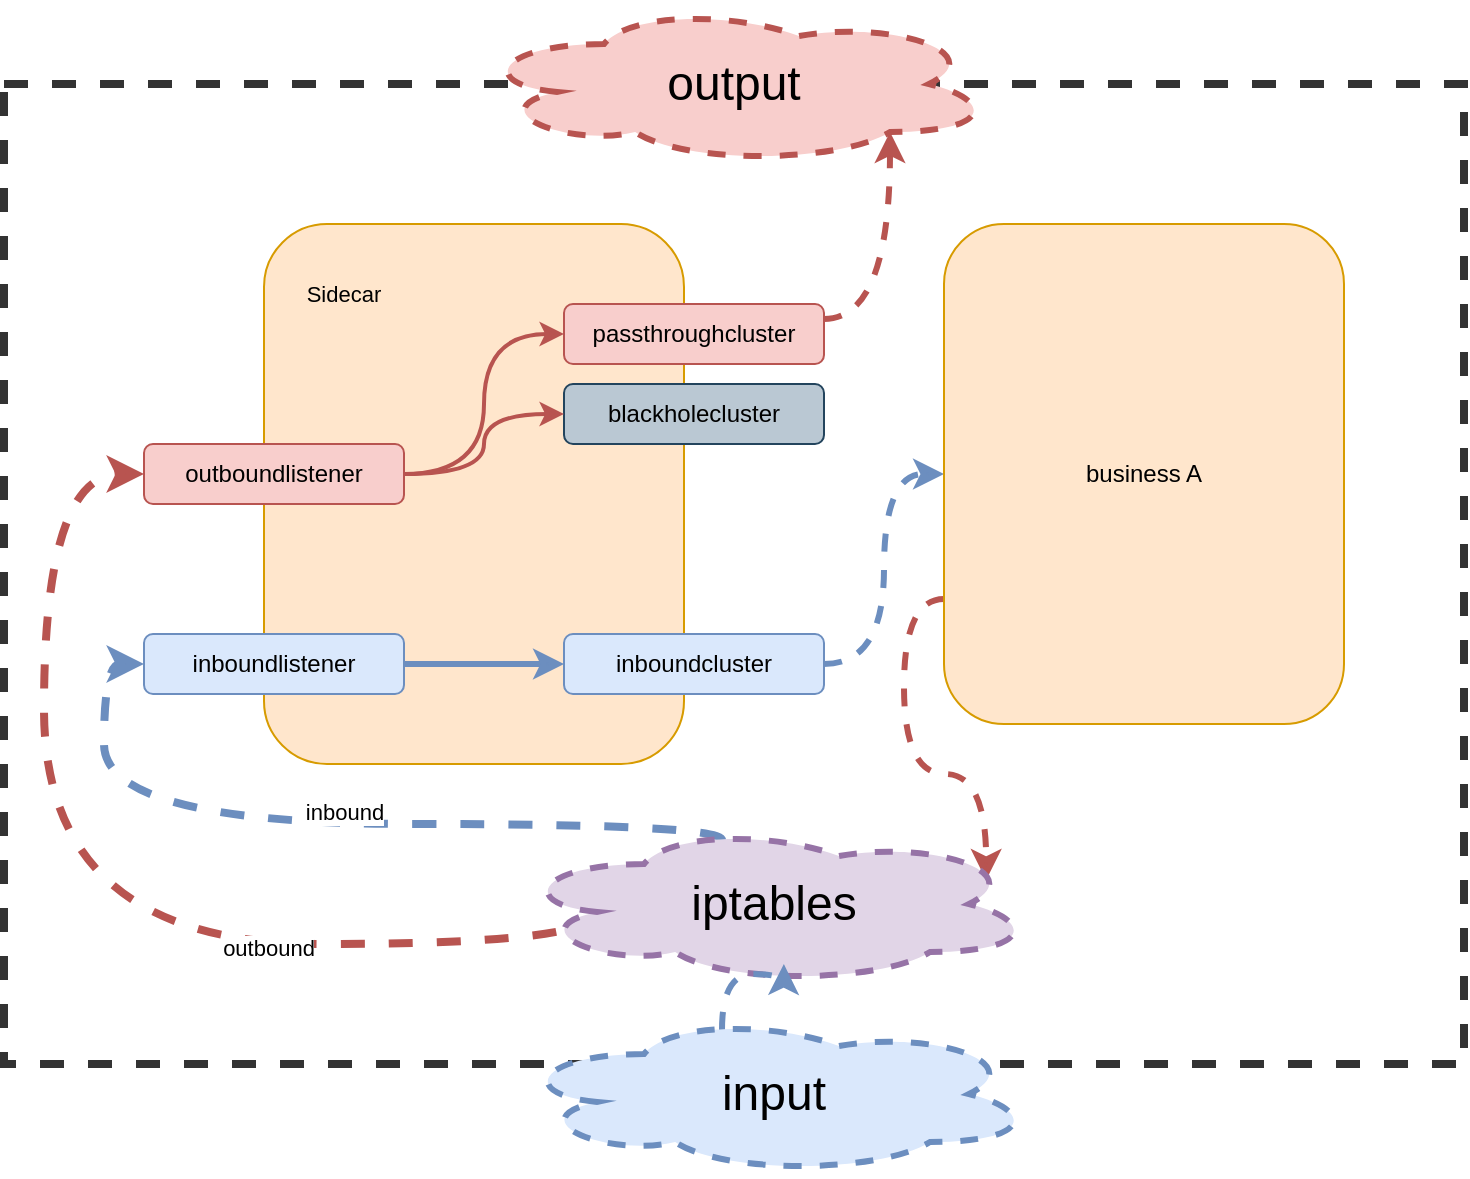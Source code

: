 <mxfile version="15.5.5" type="github">
  <diagram id="2kHhhC5C8ryi1PW7w4x3" name="第 1 页">
    <mxGraphModel dx="946" dy="1782" grid="1" gridSize="10" guides="1" tooltips="1" connect="1" arrows="1" fold="1" page="1" pageScale="1" pageWidth="827" pageHeight="1169" math="0" shadow="0">
      <root>
        <mxCell id="0" />
        <mxCell id="1" parent="0" />
        <mxCell id="oY1Nen4sBYmkMd0QGpDK-23" value="" style="rounded=0;whiteSpace=wrap;html=1;dashed=1;strokeWidth=4;strokeColor=#333333;" vertex="1" parent="1">
          <mxGeometry x="30" y="40" width="730" height="490" as="geometry" />
        </mxCell>
        <mxCell id="oY1Nen4sBYmkMd0QGpDK-11" value="" style="rounded=1;whiteSpace=wrap;html=1;fillColor=#ffe6cc;strokeColor=#d79b00;" vertex="1" parent="1">
          <mxGeometry x="160" y="110" width="210" height="270" as="geometry" />
        </mxCell>
        <mxCell id="oY1Nen4sBYmkMd0QGpDK-12" value="blackholecluster" style="rounded=1;whiteSpace=wrap;html=1;fillColor=#bac8d3;strokeColor=#23445d;" vertex="1" parent="1">
          <mxGeometry x="310" y="190" width="130" height="30" as="geometry" />
        </mxCell>
        <mxCell id="oY1Nen4sBYmkMd0QGpDK-57" style="edgeStyle=orthogonalEdgeStyle;curved=1;orthogonalLoop=1;jettySize=auto;html=1;exitX=1;exitY=0.25;exitDx=0;exitDy=0;entryX=0.8;entryY=0.8;entryDx=0;entryDy=0;entryPerimeter=0;dashed=1;fontSize=11;strokeWidth=3;fillColor=#f8cecc;strokeColor=#b85450;" edge="1" parent="1" source="oY1Nen4sBYmkMd0QGpDK-13" target="oY1Nen4sBYmkMd0QGpDK-55">
          <mxGeometry relative="1" as="geometry" />
        </mxCell>
        <mxCell id="oY1Nen4sBYmkMd0QGpDK-13" value="passthroughcluster" style="rounded=1;whiteSpace=wrap;html=1;fillColor=#f8cecc;strokeColor=#b85450;" vertex="1" parent="1">
          <mxGeometry x="310" y="150" width="130" height="30" as="geometry" />
        </mxCell>
        <mxCell id="oY1Nen4sBYmkMd0QGpDK-14" style="edgeStyle=orthogonalEdgeStyle;orthogonalLoop=1;jettySize=auto;html=1;entryX=0;entryY=0.5;entryDx=0;entryDy=0;curved=1;fillColor=#dae8fc;strokeColor=#6c8ebf;strokeWidth=3;" edge="1" parent="1" source="oY1Nen4sBYmkMd0QGpDK-15" target="oY1Nen4sBYmkMd0QGpDK-18">
          <mxGeometry relative="1" as="geometry" />
        </mxCell>
        <mxCell id="oY1Nen4sBYmkMd0QGpDK-15" value="inboundlistener" style="rounded=1;whiteSpace=wrap;html=1;fillColor=#dae8fc;strokeColor=#6c8ebf;" vertex="1" parent="1">
          <mxGeometry x="100" y="315" width="130" height="30" as="geometry" />
        </mxCell>
        <mxCell id="oY1Nen4sBYmkMd0QGpDK-39" style="edgeStyle=orthogonalEdgeStyle;curved=1;orthogonalLoop=1;jettySize=auto;html=1;entryX=0;entryY=0.5;entryDx=0;entryDy=0;fillColor=#f8cecc;strokeColor=#b85450;strokeWidth=2;" edge="1" parent="1" source="oY1Nen4sBYmkMd0QGpDK-16" target="oY1Nen4sBYmkMd0QGpDK-13">
          <mxGeometry relative="1" as="geometry" />
        </mxCell>
        <mxCell id="oY1Nen4sBYmkMd0QGpDK-40" style="edgeStyle=orthogonalEdgeStyle;curved=1;orthogonalLoop=1;jettySize=auto;html=1;entryX=0;entryY=0.5;entryDx=0;entryDy=0;fillColor=#f8cecc;strokeColor=#b85450;strokeWidth=2;" edge="1" parent="1" source="oY1Nen4sBYmkMd0QGpDK-16" target="oY1Nen4sBYmkMd0QGpDK-12">
          <mxGeometry relative="1" as="geometry" />
        </mxCell>
        <mxCell id="oY1Nen4sBYmkMd0QGpDK-16" value="outboundlistener" style="rounded=1;whiteSpace=wrap;html=1;fillColor=#f8cecc;strokeColor=#b85450;" vertex="1" parent="1">
          <mxGeometry x="100" y="220" width="130" height="30" as="geometry" />
        </mxCell>
        <mxCell id="oY1Nen4sBYmkMd0QGpDK-17" style="edgeStyle=orthogonalEdgeStyle;curved=1;orthogonalLoop=1;jettySize=auto;html=1;entryX=0;entryY=0.5;entryDx=0;entryDy=0;fillColor=#dae8fc;strokeColor=#6c8ebf;strokeWidth=3;dashed=1;" edge="1" parent="1" source="oY1Nen4sBYmkMd0QGpDK-18" target="oY1Nen4sBYmkMd0QGpDK-19">
          <mxGeometry relative="1" as="geometry" />
        </mxCell>
        <mxCell id="oY1Nen4sBYmkMd0QGpDK-18" value="inboundcluster" style="rounded=1;whiteSpace=wrap;html=1;fillColor=#dae8fc;strokeColor=#6c8ebf;" vertex="1" parent="1">
          <mxGeometry x="310" y="315" width="130" height="30" as="geometry" />
        </mxCell>
        <mxCell id="oY1Nen4sBYmkMd0QGpDK-53" style="edgeStyle=orthogonalEdgeStyle;curved=1;orthogonalLoop=1;jettySize=auto;html=1;exitX=0;exitY=0.75;exitDx=0;exitDy=0;entryX=0.908;entryY=0.35;entryDx=0;entryDy=0;entryPerimeter=0;dashed=1;fontSize=11;strokeWidth=3;fillColor=#f8cecc;strokeColor=#b85450;" edge="1" parent="1" source="oY1Nen4sBYmkMd0QGpDK-19" target="oY1Nen4sBYmkMd0QGpDK-42">
          <mxGeometry relative="1" as="geometry" />
        </mxCell>
        <mxCell id="oY1Nen4sBYmkMd0QGpDK-19" value="business A" style="rounded=1;whiteSpace=wrap;html=1;fillColor=#ffe6cc;strokeColor=#d79b00;" vertex="1" parent="1">
          <mxGeometry x="500" y="110" width="200" height="250" as="geometry" />
        </mxCell>
        <mxCell id="oY1Nen4sBYmkMd0QGpDK-45" style="edgeStyle=orthogonalEdgeStyle;curved=1;orthogonalLoop=1;jettySize=auto;html=1;exitX=0.4;exitY=0.1;exitDx=0;exitDy=0;exitPerimeter=0;entryX=0;entryY=0.5;entryDx=0;entryDy=0;fontSize=11;fillColor=#dae8fc;strokeColor=#6c8ebf;dashed=1;strokeWidth=4;" edge="1" parent="1" source="oY1Nen4sBYmkMd0QGpDK-42" target="oY1Nen4sBYmkMd0QGpDK-15">
          <mxGeometry relative="1" as="geometry">
            <Array as="points">
              <mxPoint x="389" y="410" />
              <mxPoint x="80" y="410" />
              <mxPoint x="80" y="330" />
            </Array>
          </mxGeometry>
        </mxCell>
        <mxCell id="oY1Nen4sBYmkMd0QGpDK-46" value="inbound" style="edgeLabel;html=1;align=center;verticalAlign=middle;resizable=0;points=[];fontSize=11;" vertex="1" connectable="0" parent="oY1Nen4sBYmkMd0QGpDK-45">
          <mxGeometry x="-0.055" y="-6" relative="1" as="geometry">
            <mxPoint as="offset" />
          </mxGeometry>
        </mxCell>
        <mxCell id="oY1Nen4sBYmkMd0QGpDK-47" style="edgeStyle=orthogonalEdgeStyle;curved=1;orthogonalLoop=1;jettySize=auto;html=1;exitX=0.16;exitY=0.55;exitDx=0;exitDy=0;exitPerimeter=0;entryX=0;entryY=0.5;entryDx=0;entryDy=0;fontSize=11;fillColor=#f8cecc;strokeColor=#b85450;dashed=1;strokeWidth=4;" edge="1" parent="1" source="oY1Nen4sBYmkMd0QGpDK-42" target="oY1Nen4sBYmkMd0QGpDK-16">
          <mxGeometry relative="1" as="geometry">
            <Array as="points">
              <mxPoint x="327" y="470" />
              <mxPoint x="50" y="470" />
              <mxPoint x="50" y="235" />
            </Array>
          </mxGeometry>
        </mxCell>
        <mxCell id="oY1Nen4sBYmkMd0QGpDK-48" value="outbound" style="edgeLabel;html=1;align=center;verticalAlign=middle;resizable=0;points=[];fontSize=11;" vertex="1" connectable="0" parent="oY1Nen4sBYmkMd0QGpDK-47">
          <mxGeometry x="-0.375" y="2" relative="1" as="geometry">
            <mxPoint as="offset" />
          </mxGeometry>
        </mxCell>
        <mxCell id="oY1Nen4sBYmkMd0QGpDK-42" value="&lt;font style=&quot;font-size: 24px&quot;&gt;iptables&lt;/font&gt;" style="ellipse;shape=cloud;whiteSpace=wrap;html=1;dashed=1;strokeWidth=3;fillColor=#e1d5e7;strokeColor=#9673a6;" vertex="1" parent="1">
          <mxGeometry x="285" y="410" width="260" height="80" as="geometry" />
        </mxCell>
        <mxCell id="oY1Nen4sBYmkMd0QGpDK-49" value="Sidecar" style="text;html=1;strokeColor=none;fillColor=none;align=center;verticalAlign=middle;whiteSpace=wrap;rounded=0;dashed=1;fontSize=11;" vertex="1" parent="1">
          <mxGeometry x="170" y="130" width="60" height="30" as="geometry" />
        </mxCell>
        <mxCell id="oY1Nen4sBYmkMd0QGpDK-55" value="&lt;font style=&quot;font-size: 24px&quot;&gt;output&lt;/font&gt;" style="ellipse;shape=cloud;whiteSpace=wrap;html=1;dashed=1;strokeWidth=3;fillColor=#f8cecc;strokeColor=#b85450;" vertex="1" parent="1">
          <mxGeometry x="265" width="260" height="80" as="geometry" />
        </mxCell>
        <mxCell id="oY1Nen4sBYmkMd0QGpDK-59" style="edgeStyle=orthogonalEdgeStyle;curved=1;orthogonalLoop=1;jettySize=auto;html=1;exitX=0.4;exitY=0.1;exitDx=0;exitDy=0;exitPerimeter=0;entryX=0.519;entryY=0.875;entryDx=0;entryDy=0;entryPerimeter=0;dashed=1;fontSize=11;strokeWidth=3;fillColor=#dae8fc;strokeColor=#6c8ebf;" edge="1" parent="1" source="oY1Nen4sBYmkMd0QGpDK-58" target="oY1Nen4sBYmkMd0QGpDK-42">
          <mxGeometry relative="1" as="geometry" />
        </mxCell>
        <mxCell id="oY1Nen4sBYmkMd0QGpDK-58" value="&lt;span style=&quot;font-size: 24px&quot;&gt;input&lt;/span&gt;" style="ellipse;shape=cloud;whiteSpace=wrap;html=1;dashed=1;strokeWidth=3;fillColor=#dae8fc;strokeColor=#6c8ebf;" vertex="1" parent="1">
          <mxGeometry x="285" y="505" width="260" height="80" as="geometry" />
        </mxCell>
      </root>
    </mxGraphModel>
  </diagram>
</mxfile>

